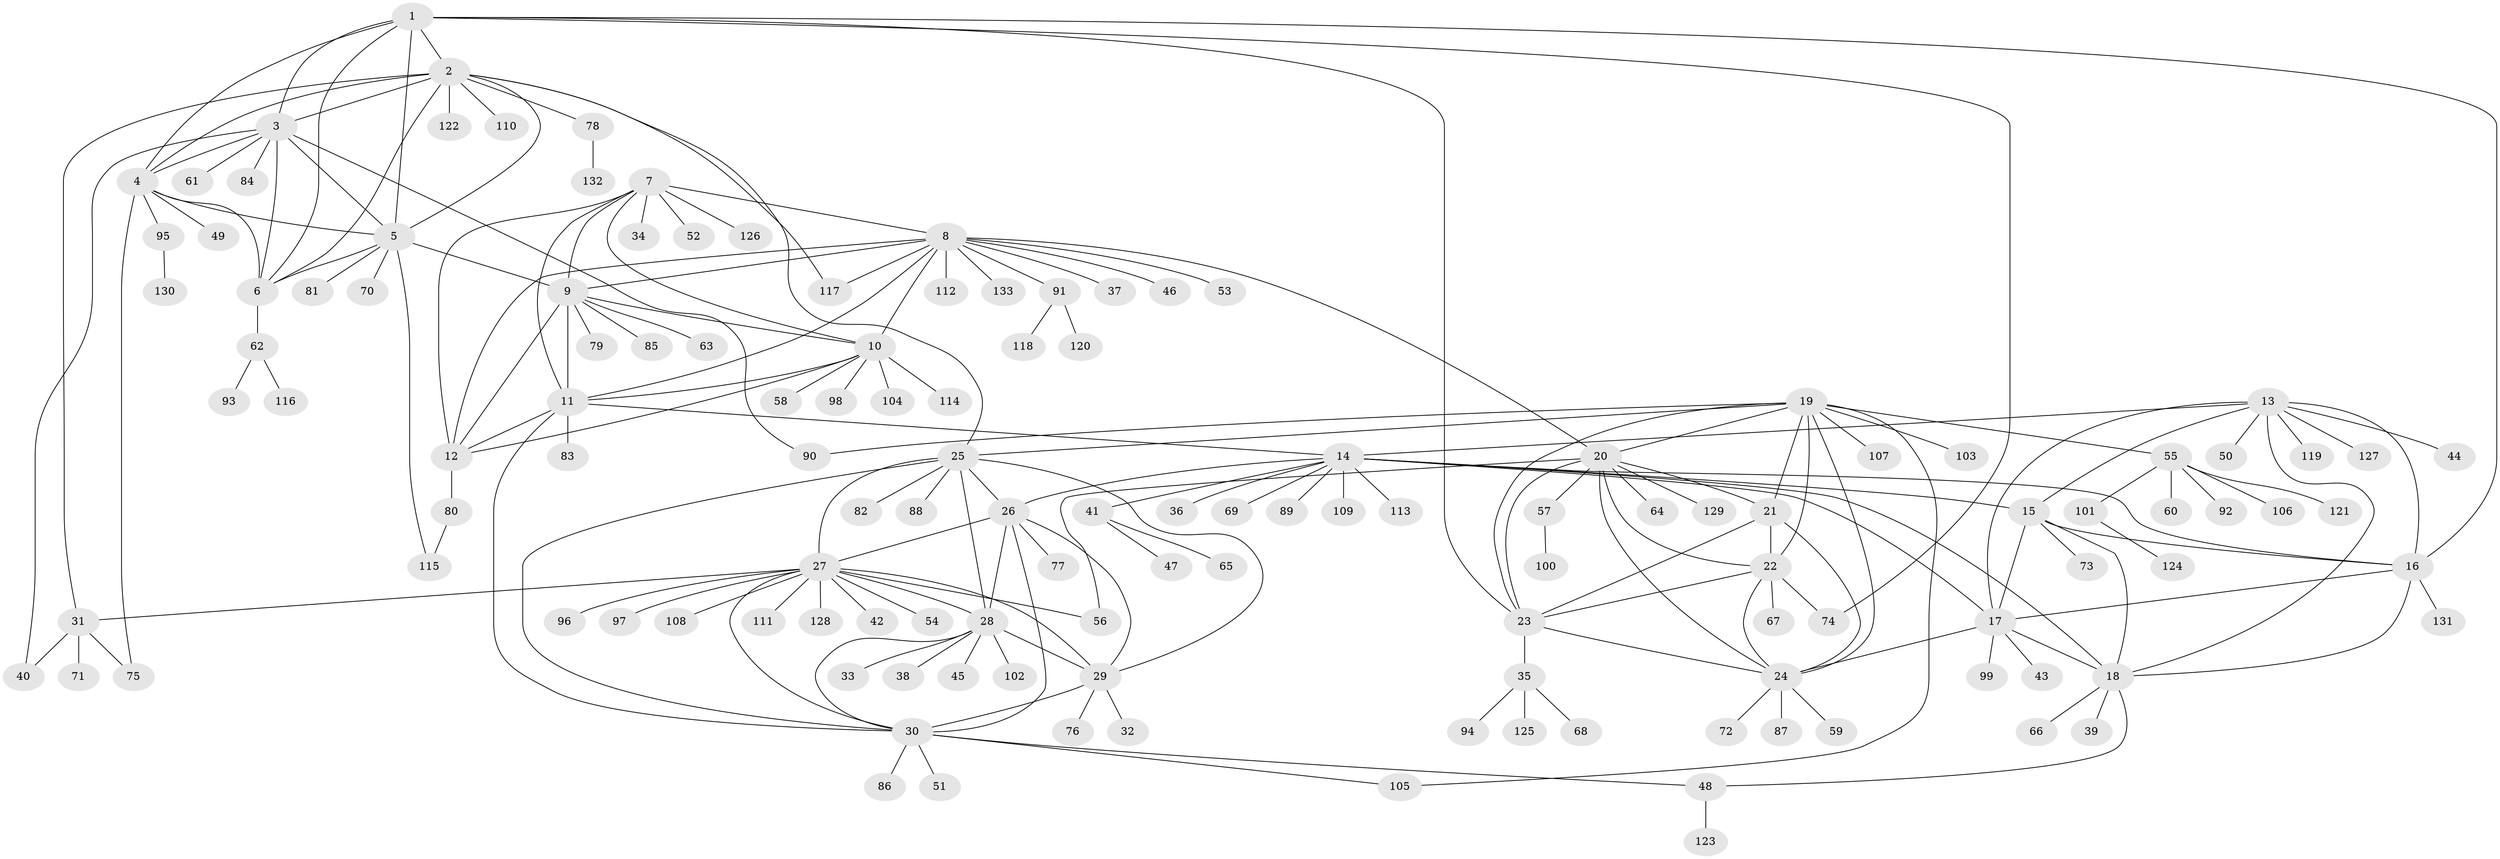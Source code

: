 // Generated by graph-tools (version 1.1) at 2025/11/02/27/25 16:11:35]
// undirected, 133 vertices, 198 edges
graph export_dot {
graph [start="1"]
  node [color=gray90,style=filled];
  1;
  2;
  3;
  4;
  5;
  6;
  7;
  8;
  9;
  10;
  11;
  12;
  13;
  14;
  15;
  16;
  17;
  18;
  19;
  20;
  21;
  22;
  23;
  24;
  25;
  26;
  27;
  28;
  29;
  30;
  31;
  32;
  33;
  34;
  35;
  36;
  37;
  38;
  39;
  40;
  41;
  42;
  43;
  44;
  45;
  46;
  47;
  48;
  49;
  50;
  51;
  52;
  53;
  54;
  55;
  56;
  57;
  58;
  59;
  60;
  61;
  62;
  63;
  64;
  65;
  66;
  67;
  68;
  69;
  70;
  71;
  72;
  73;
  74;
  75;
  76;
  77;
  78;
  79;
  80;
  81;
  82;
  83;
  84;
  85;
  86;
  87;
  88;
  89;
  90;
  91;
  92;
  93;
  94;
  95;
  96;
  97;
  98;
  99;
  100;
  101;
  102;
  103;
  104;
  105;
  106;
  107;
  108;
  109;
  110;
  111;
  112;
  113;
  114;
  115;
  116;
  117;
  118;
  119;
  120;
  121;
  122;
  123;
  124;
  125;
  126;
  127;
  128;
  129;
  130;
  131;
  132;
  133;
  1 -- 2;
  1 -- 3;
  1 -- 4;
  1 -- 5;
  1 -- 6;
  1 -- 16;
  1 -- 23;
  1 -- 74;
  2 -- 3;
  2 -- 4;
  2 -- 5;
  2 -- 6;
  2 -- 25;
  2 -- 31;
  2 -- 78;
  2 -- 110;
  2 -- 117;
  2 -- 122;
  3 -- 4;
  3 -- 5;
  3 -- 6;
  3 -- 40;
  3 -- 61;
  3 -- 84;
  3 -- 90;
  4 -- 5;
  4 -- 6;
  4 -- 49;
  4 -- 75;
  4 -- 95;
  5 -- 6;
  5 -- 9;
  5 -- 70;
  5 -- 81;
  5 -- 115;
  6 -- 62;
  7 -- 8;
  7 -- 9;
  7 -- 10;
  7 -- 11;
  7 -- 12;
  7 -- 34;
  7 -- 52;
  7 -- 126;
  8 -- 9;
  8 -- 10;
  8 -- 11;
  8 -- 12;
  8 -- 20;
  8 -- 37;
  8 -- 46;
  8 -- 53;
  8 -- 91;
  8 -- 112;
  8 -- 117;
  8 -- 133;
  9 -- 10;
  9 -- 11;
  9 -- 12;
  9 -- 63;
  9 -- 79;
  9 -- 85;
  10 -- 11;
  10 -- 12;
  10 -- 58;
  10 -- 98;
  10 -- 104;
  10 -- 114;
  11 -- 12;
  11 -- 14;
  11 -- 30;
  11 -- 83;
  12 -- 80;
  13 -- 14;
  13 -- 15;
  13 -- 16;
  13 -- 17;
  13 -- 18;
  13 -- 44;
  13 -- 50;
  13 -- 119;
  13 -- 127;
  14 -- 15;
  14 -- 16;
  14 -- 17;
  14 -- 18;
  14 -- 26;
  14 -- 36;
  14 -- 41;
  14 -- 69;
  14 -- 89;
  14 -- 109;
  14 -- 113;
  15 -- 16;
  15 -- 17;
  15 -- 18;
  15 -- 73;
  16 -- 17;
  16 -- 18;
  16 -- 131;
  17 -- 18;
  17 -- 24;
  17 -- 43;
  17 -- 99;
  18 -- 39;
  18 -- 48;
  18 -- 66;
  19 -- 20;
  19 -- 21;
  19 -- 22;
  19 -- 23;
  19 -- 24;
  19 -- 25;
  19 -- 55;
  19 -- 90;
  19 -- 103;
  19 -- 105;
  19 -- 107;
  20 -- 21;
  20 -- 22;
  20 -- 23;
  20 -- 24;
  20 -- 56;
  20 -- 57;
  20 -- 64;
  20 -- 129;
  21 -- 22;
  21 -- 23;
  21 -- 24;
  22 -- 23;
  22 -- 24;
  22 -- 67;
  22 -- 74;
  23 -- 24;
  23 -- 35;
  24 -- 59;
  24 -- 72;
  24 -- 87;
  25 -- 26;
  25 -- 27;
  25 -- 28;
  25 -- 29;
  25 -- 30;
  25 -- 82;
  25 -- 88;
  26 -- 27;
  26 -- 28;
  26 -- 29;
  26 -- 30;
  26 -- 77;
  27 -- 28;
  27 -- 29;
  27 -- 30;
  27 -- 31;
  27 -- 42;
  27 -- 54;
  27 -- 56;
  27 -- 96;
  27 -- 97;
  27 -- 108;
  27 -- 111;
  27 -- 128;
  28 -- 29;
  28 -- 30;
  28 -- 33;
  28 -- 38;
  28 -- 45;
  28 -- 102;
  29 -- 30;
  29 -- 32;
  29 -- 76;
  30 -- 48;
  30 -- 51;
  30 -- 86;
  30 -- 105;
  31 -- 40;
  31 -- 71;
  31 -- 75;
  35 -- 68;
  35 -- 94;
  35 -- 125;
  41 -- 47;
  41 -- 65;
  48 -- 123;
  55 -- 60;
  55 -- 92;
  55 -- 101;
  55 -- 106;
  55 -- 121;
  57 -- 100;
  62 -- 93;
  62 -- 116;
  78 -- 132;
  80 -- 115;
  91 -- 118;
  91 -- 120;
  95 -- 130;
  101 -- 124;
}
